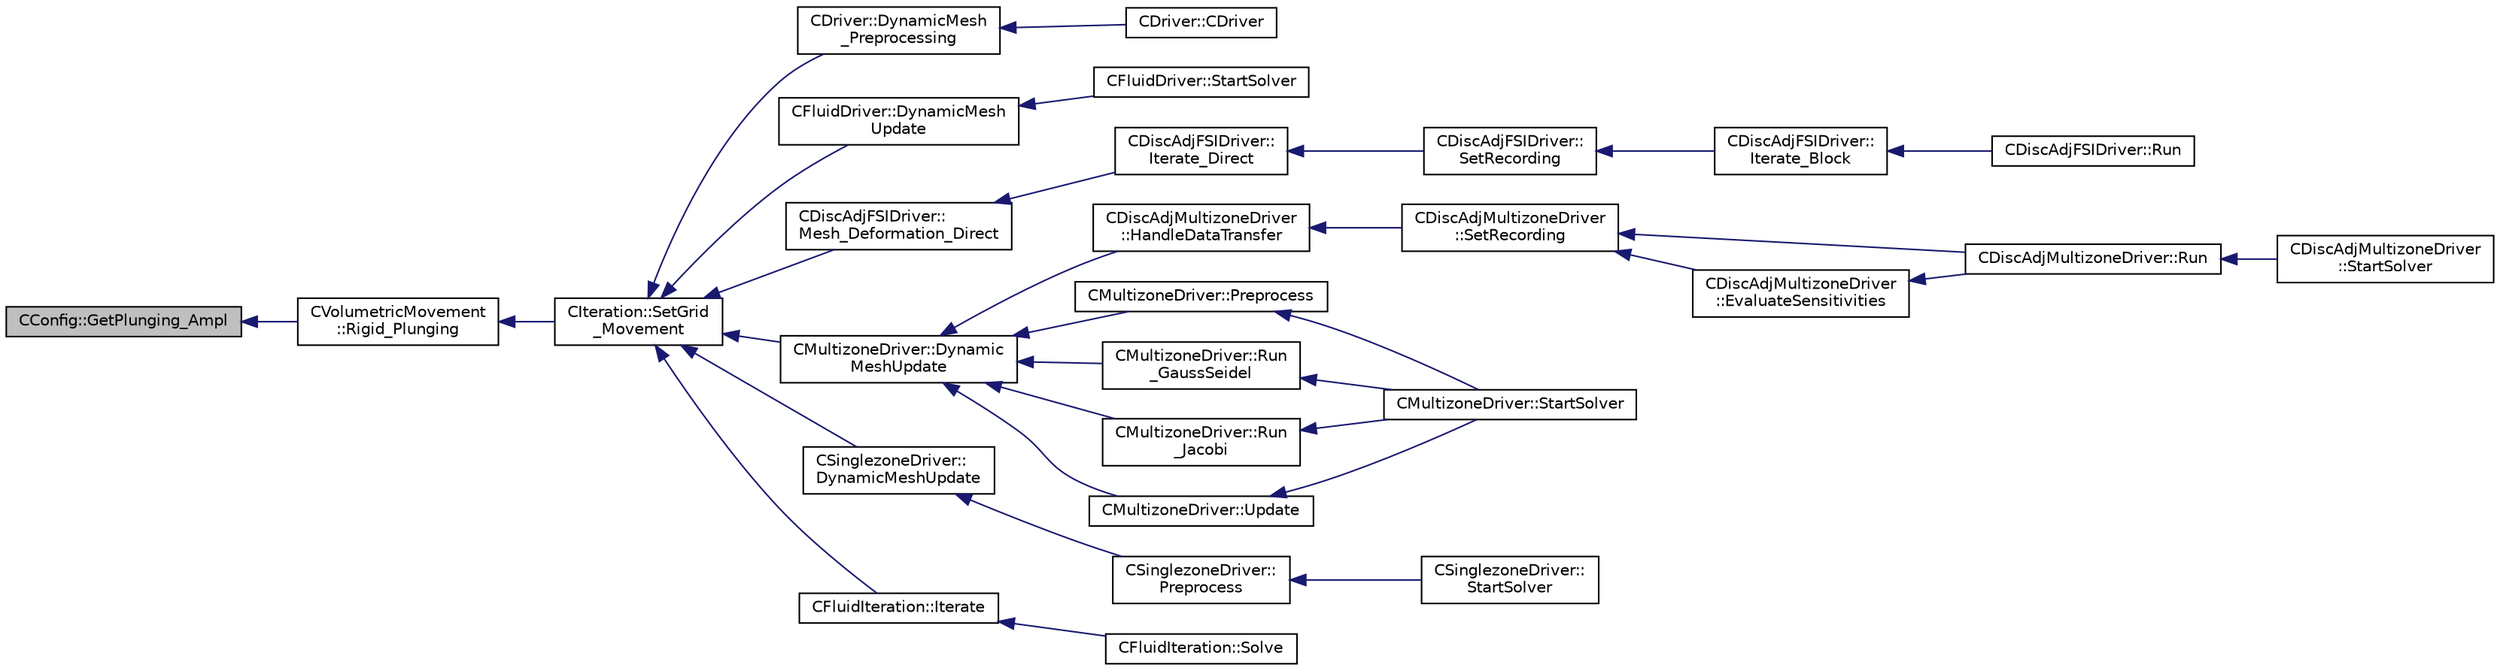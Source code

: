 digraph "CConfig::GetPlunging_Ampl"
{
  edge [fontname="Helvetica",fontsize="10",labelfontname="Helvetica",labelfontsize="10"];
  node [fontname="Helvetica",fontsize="10",shape=record];
  rankdir="LR";
  Node10361 [label="CConfig::GetPlunging_Ampl",height=0.2,width=0.4,color="black", fillcolor="grey75", style="filled", fontcolor="black"];
  Node10361 -> Node10362 [dir="back",color="midnightblue",fontsize="10",style="solid",fontname="Helvetica"];
  Node10362 [label="CVolumetricMovement\l::Rigid_Plunging",height=0.2,width=0.4,color="black", fillcolor="white", style="filled",URL="$class_c_volumetric_movement.html#a886e5096f246aec19af2b98bad3e39b2",tooltip="Unsteady plunging grid movement using rigid mesh motion. "];
  Node10362 -> Node10363 [dir="back",color="midnightblue",fontsize="10",style="solid",fontname="Helvetica"];
  Node10363 [label="CIteration::SetGrid\l_Movement",height=0.2,width=0.4,color="black", fillcolor="white", style="filled",URL="$class_c_iteration.html#a7b36785762f6b0c214569b185b858b6c",tooltip="Updates the positions and grid velocities for dynamic meshes between physical time steps..."];
  Node10363 -> Node10364 [dir="back",color="midnightblue",fontsize="10",style="solid",fontname="Helvetica"];
  Node10364 [label="CDriver::DynamicMesh\l_Preprocessing",height=0.2,width=0.4,color="black", fillcolor="white", style="filled",URL="$class_c_driver.html#af585d91d9c08dbddcc2b3e67dd5f5af9",tooltip="GridMovement_Preprocessing. "];
  Node10364 -> Node10365 [dir="back",color="midnightblue",fontsize="10",style="solid",fontname="Helvetica"];
  Node10365 [label="CDriver::CDriver",height=0.2,width=0.4,color="black", fillcolor="white", style="filled",URL="$class_c_driver.html#a3fca4a013a6efa9bbb38fe78a86b5f3d",tooltip="Constructor of the class. "];
  Node10363 -> Node10366 [dir="back",color="midnightblue",fontsize="10",style="solid",fontname="Helvetica"];
  Node10366 [label="CFluidDriver::DynamicMesh\lUpdate",height=0.2,width=0.4,color="black", fillcolor="white", style="filled",URL="$class_c_fluid_driver.html#a4eee67049f34a1875a42afa470e9f828",tooltip="Perform a dynamic mesh deformation, included grid velocity computation and the update of the multigri..."];
  Node10366 -> Node10367 [dir="back",color="midnightblue",fontsize="10",style="solid",fontname="Helvetica"];
  Node10367 [label="CFluidDriver::StartSolver",height=0.2,width=0.4,color="black", fillcolor="white", style="filled",URL="$class_c_fluid_driver.html#a1c122d5a4b5f562f69a84aef2b8bd6d5",tooltip="Launch the computation for all zones and all physics. "];
  Node10363 -> Node10368 [dir="back",color="midnightblue",fontsize="10",style="solid",fontname="Helvetica"];
  Node10368 [label="CDiscAdjFSIDriver::\lMesh_Deformation_Direct",height=0.2,width=0.4,color="black", fillcolor="white", style="filled",URL="$class_c_disc_adj_f_s_i_driver.html#ad683500d6b3773af342165b1b18f5c59",tooltip="Run a direct mesh deformation. "];
  Node10368 -> Node10369 [dir="back",color="midnightblue",fontsize="10",style="solid",fontname="Helvetica"];
  Node10369 [label="CDiscAdjFSIDriver::\lIterate_Direct",height=0.2,width=0.4,color="black", fillcolor="white", style="filled",URL="$class_c_disc_adj_f_s_i_driver.html#acd9e7f14d860522e48ba2b6db34efd49",tooltip="Iterate the direct solver for recording. "];
  Node10369 -> Node10370 [dir="back",color="midnightblue",fontsize="10",style="solid",fontname="Helvetica"];
  Node10370 [label="CDiscAdjFSIDriver::\lSetRecording",height=0.2,width=0.4,color="black", fillcolor="white", style="filled",URL="$class_c_disc_adj_f_s_i_driver.html#ab07394a77802e469a321ccd1b10cb988",tooltip="Set the recording for a Discrete Adjoint iteration for the FSI problem. "];
  Node10370 -> Node10371 [dir="back",color="midnightblue",fontsize="10",style="solid",fontname="Helvetica"];
  Node10371 [label="CDiscAdjFSIDriver::\lIterate_Block",height=0.2,width=0.4,color="black", fillcolor="white", style="filled",URL="$class_c_disc_adj_f_s_i_driver.html#a84949f139fa795b7d34d6ff77e82eb5c",tooltip="Iterate a certain block for adjoint FSI - may be the whole set of variables or independent and subite..."];
  Node10371 -> Node10372 [dir="back",color="midnightblue",fontsize="10",style="solid",fontname="Helvetica"];
  Node10372 [label="CDiscAdjFSIDriver::Run",height=0.2,width=0.4,color="black", fillcolor="white", style="filled",URL="$class_c_disc_adj_f_s_i_driver.html#a2e965d6e9c4dcfc296077cae225cab21",tooltip="Run a Discrete Adjoint iteration for the FSI problem. "];
  Node10363 -> Node10373 [dir="back",color="midnightblue",fontsize="10",style="solid",fontname="Helvetica"];
  Node10373 [label="CMultizoneDriver::Dynamic\lMeshUpdate",height=0.2,width=0.4,color="black", fillcolor="white", style="filled",URL="$class_c_multizone_driver.html#ad28a95a48e9750237a5e2b1bf2c4aac9",tooltip="Perform a dynamic mesh deformation, included grid velocity computation and the update of the multigri..."];
  Node10373 -> Node10374 [dir="back",color="midnightblue",fontsize="10",style="solid",fontname="Helvetica"];
  Node10374 [label="CDiscAdjMultizoneDriver\l::HandleDataTransfer",height=0.2,width=0.4,color="black", fillcolor="white", style="filled",URL="$class_c_disc_adj_multizone_driver.html#ab33de05a7a1f77dcf60014a4a35dd4f1",tooltip="Transfer data between zones and update grids when required. "];
  Node10374 -> Node10375 [dir="back",color="midnightblue",fontsize="10",style="solid",fontname="Helvetica"];
  Node10375 [label="CDiscAdjMultizoneDriver\l::SetRecording",height=0.2,width=0.4,color="black", fillcolor="white", style="filled",URL="$class_c_disc_adj_multizone_driver.html#a441f8669a04147aacab7df463e1dd021",tooltip="Record one iteration of the primal problem within each zone. "];
  Node10375 -> Node10376 [dir="back",color="midnightblue",fontsize="10",style="solid",fontname="Helvetica"];
  Node10376 [label="CDiscAdjMultizoneDriver::Run",height=0.2,width=0.4,color="black", fillcolor="white", style="filled",URL="$class_c_disc_adj_multizone_driver.html#af996aecdb6d20aa4fc81c9b67295abf5",tooltip="[Overload] Run an discrete adjoint update of all solvers within multiple zones. "];
  Node10376 -> Node10377 [dir="back",color="midnightblue",fontsize="10",style="solid",fontname="Helvetica"];
  Node10377 [label="CDiscAdjMultizoneDriver\l::StartSolver",height=0.2,width=0.4,color="black", fillcolor="white", style="filled",URL="$class_c_disc_adj_multizone_driver.html#a75de0a1a482ceeed4301a384f1515092",tooltip="[Overload] Launch the computation for discrete adjoint multizone problems. "];
  Node10375 -> Node10378 [dir="back",color="midnightblue",fontsize="10",style="solid",fontname="Helvetica"];
  Node10378 [label="CDiscAdjMultizoneDriver\l::EvaluateSensitivities",height=0.2,width=0.4,color="black", fillcolor="white", style="filled",URL="$class_c_disc_adj_multizone_driver.html#ac2789097629674cfb7d4de64954024df",tooltip="Evaluate sensitivites for the current adjoint solution and output files. "];
  Node10378 -> Node10376 [dir="back",color="midnightblue",fontsize="10",style="solid",fontname="Helvetica"];
  Node10373 -> Node10379 [dir="back",color="midnightblue",fontsize="10",style="solid",fontname="Helvetica"];
  Node10379 [label="CMultizoneDriver::Preprocess",height=0.2,width=0.4,color="black", fillcolor="white", style="filled",URL="$class_c_multizone_driver.html#a29c97f0dff69501feb7d5f8fe2670088",tooltip="Preprocess the multizone iteration. "];
  Node10379 -> Node10380 [dir="back",color="midnightblue",fontsize="10",style="solid",fontname="Helvetica"];
  Node10380 [label="CMultizoneDriver::StartSolver",height=0.2,width=0.4,color="black", fillcolor="white", style="filled",URL="$class_c_multizone_driver.html#a03cfc000c383ef0d86d34e1c6aef5ff3",tooltip="[Overload] Launch the computation for multizone problems. "];
  Node10373 -> Node10381 [dir="back",color="midnightblue",fontsize="10",style="solid",fontname="Helvetica"];
  Node10381 [label="CMultizoneDriver::Run\l_GaussSeidel",height=0.2,width=0.4,color="black", fillcolor="white", style="filled",URL="$class_c_multizone_driver.html#a8036223cdbe0c0d4552f17f6bad9189b",tooltip="Run a Block Gauss-Seidel iteration in all physical zones. "];
  Node10381 -> Node10380 [dir="back",color="midnightblue",fontsize="10",style="solid",fontname="Helvetica"];
  Node10373 -> Node10382 [dir="back",color="midnightblue",fontsize="10",style="solid",fontname="Helvetica"];
  Node10382 [label="CMultizoneDriver::Run\l_Jacobi",height=0.2,width=0.4,color="black", fillcolor="white", style="filled",URL="$class_c_multizone_driver.html#a1bf2824daac5a10e8fb7387676eee338",tooltip="Run a Block-Jacobi iteration in all physical zones. "];
  Node10382 -> Node10380 [dir="back",color="midnightblue",fontsize="10",style="solid",fontname="Helvetica"];
  Node10373 -> Node10383 [dir="back",color="midnightblue",fontsize="10",style="solid",fontname="Helvetica"];
  Node10383 [label="CMultizoneDriver::Update",height=0.2,width=0.4,color="black", fillcolor="white", style="filled",URL="$class_c_multizone_driver.html#ac5d960382730c14b035965906cf02cb6",tooltip="Update the dual-time solution within multiple zones. "];
  Node10383 -> Node10380 [dir="back",color="midnightblue",fontsize="10",style="solid",fontname="Helvetica"];
  Node10363 -> Node10384 [dir="back",color="midnightblue",fontsize="10",style="solid",fontname="Helvetica"];
  Node10384 [label="CSinglezoneDriver::\lDynamicMeshUpdate",height=0.2,width=0.4,color="black", fillcolor="white", style="filled",URL="$class_c_singlezone_driver.html#a8cf4c7786b495d459818b656a7f6a357",tooltip="Perform a dynamic mesh deformation, included grid velocity computation and the update of the multigri..."];
  Node10384 -> Node10385 [dir="back",color="midnightblue",fontsize="10",style="solid",fontname="Helvetica"];
  Node10385 [label="CSinglezoneDriver::\lPreprocess",height=0.2,width=0.4,color="black", fillcolor="white", style="filled",URL="$class_c_singlezone_driver.html#adc6587c2d0cd656a4fbdebaf611fbbc8",tooltip="Preprocess the single-zone iteration. "];
  Node10385 -> Node10386 [dir="back",color="midnightblue",fontsize="10",style="solid",fontname="Helvetica"];
  Node10386 [label="CSinglezoneDriver::\lStartSolver",height=0.2,width=0.4,color="black", fillcolor="white", style="filled",URL="$class_c_singlezone_driver.html#a6eb4215f7ee740a6d5edb798110ce44a",tooltip="[Overload] Launch the computation for single-zone problems. "];
  Node10363 -> Node10387 [dir="back",color="midnightblue",fontsize="10",style="solid",fontname="Helvetica"];
  Node10387 [label="CFluidIteration::Iterate",height=0.2,width=0.4,color="black", fillcolor="white", style="filled",URL="$class_c_fluid_iteration.html#ab1379b4cba3d8c893395123fb6030986",tooltip="Perform a single iteration of the fluid system. "];
  Node10387 -> Node10388 [dir="back",color="midnightblue",fontsize="10",style="solid",fontname="Helvetica"];
  Node10388 [label="CFluidIteration::Solve",height=0.2,width=0.4,color="black", fillcolor="white", style="filled",URL="$class_c_fluid_iteration.html#ae22cd342c9c9d2ea5ac3f5103394ff80",tooltip="Iterate the fluid system for a number of Inner_Iter iterations. "];
}
